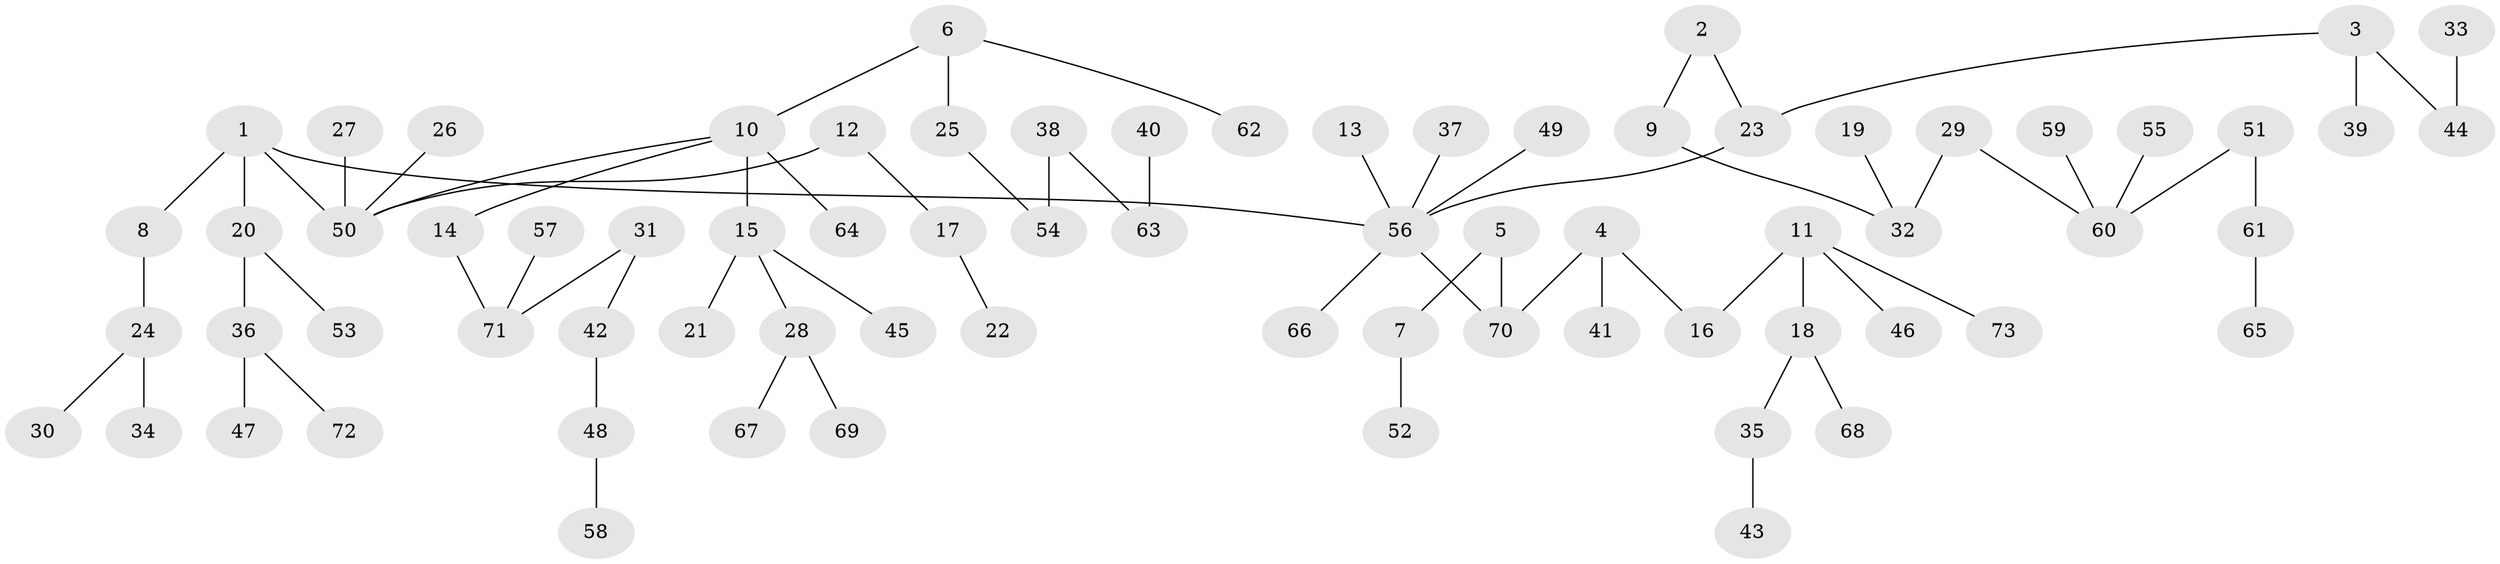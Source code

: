 // original degree distribution, {8: 0.009708737864077669, 4: 0.07766990291262135, 6: 0.019417475728155338, 2: 0.21359223300970873, 3: 0.14563106796116504, 1: 0.5145631067961165, 5: 0.019417475728155338}
// Generated by graph-tools (version 1.1) at 2025/37/03/04/25 23:37:30]
// undirected, 73 vertices, 72 edges
graph export_dot {
  node [color=gray90,style=filled];
  1;
  2;
  3;
  4;
  5;
  6;
  7;
  8;
  9;
  10;
  11;
  12;
  13;
  14;
  15;
  16;
  17;
  18;
  19;
  20;
  21;
  22;
  23;
  24;
  25;
  26;
  27;
  28;
  29;
  30;
  31;
  32;
  33;
  34;
  35;
  36;
  37;
  38;
  39;
  40;
  41;
  42;
  43;
  44;
  45;
  46;
  47;
  48;
  49;
  50;
  51;
  52;
  53;
  54;
  55;
  56;
  57;
  58;
  59;
  60;
  61;
  62;
  63;
  64;
  65;
  66;
  67;
  68;
  69;
  70;
  71;
  72;
  73;
  1 -- 8 [weight=1.0];
  1 -- 20 [weight=1.0];
  1 -- 50 [weight=1.0];
  1 -- 56 [weight=1.0];
  2 -- 9 [weight=1.0];
  2 -- 23 [weight=1.0];
  3 -- 23 [weight=1.0];
  3 -- 39 [weight=1.0];
  3 -- 44 [weight=1.0];
  4 -- 16 [weight=1.0];
  4 -- 41 [weight=1.0];
  4 -- 70 [weight=1.0];
  5 -- 7 [weight=1.0];
  5 -- 70 [weight=1.0];
  6 -- 10 [weight=1.0];
  6 -- 25 [weight=1.0];
  6 -- 62 [weight=1.0];
  7 -- 52 [weight=1.0];
  8 -- 24 [weight=1.0];
  9 -- 32 [weight=1.0];
  10 -- 14 [weight=1.0];
  10 -- 15 [weight=1.0];
  10 -- 50 [weight=1.0];
  10 -- 64 [weight=1.0];
  11 -- 16 [weight=1.0];
  11 -- 18 [weight=1.0];
  11 -- 46 [weight=1.0];
  11 -- 73 [weight=1.0];
  12 -- 17 [weight=1.0];
  12 -- 50 [weight=1.0];
  13 -- 56 [weight=1.0];
  14 -- 71 [weight=1.0];
  15 -- 21 [weight=1.0];
  15 -- 28 [weight=1.0];
  15 -- 45 [weight=1.0];
  17 -- 22 [weight=1.0];
  18 -- 35 [weight=1.0];
  18 -- 68 [weight=1.0];
  19 -- 32 [weight=1.0];
  20 -- 36 [weight=1.0];
  20 -- 53 [weight=1.0];
  23 -- 56 [weight=1.0];
  24 -- 30 [weight=1.0];
  24 -- 34 [weight=1.0];
  25 -- 54 [weight=1.0];
  26 -- 50 [weight=1.0];
  27 -- 50 [weight=1.0];
  28 -- 67 [weight=1.0];
  28 -- 69 [weight=1.0];
  29 -- 32 [weight=1.0];
  29 -- 60 [weight=1.0];
  31 -- 42 [weight=1.0];
  31 -- 71 [weight=1.0];
  33 -- 44 [weight=1.0];
  35 -- 43 [weight=1.0];
  36 -- 47 [weight=1.0];
  36 -- 72 [weight=1.0];
  37 -- 56 [weight=1.0];
  38 -- 54 [weight=1.0];
  38 -- 63 [weight=1.0];
  40 -- 63 [weight=1.0];
  42 -- 48 [weight=1.0];
  48 -- 58 [weight=1.0];
  49 -- 56 [weight=1.0];
  51 -- 60 [weight=1.0];
  51 -- 61 [weight=1.0];
  55 -- 60 [weight=1.0];
  56 -- 66 [weight=1.0];
  56 -- 70 [weight=1.0];
  57 -- 71 [weight=1.0];
  59 -- 60 [weight=1.0];
  61 -- 65 [weight=1.0];
}

